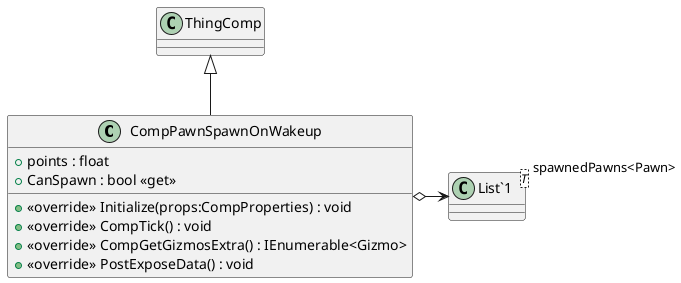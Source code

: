 @startuml
class CompPawnSpawnOnWakeup {
    + points : float
    + CanSpawn : bool <<get>>
    + <<override>> Initialize(props:CompProperties) : void
    + <<override>> CompTick() : void
    + <<override>> CompGetGizmosExtra() : IEnumerable<Gizmo>
    + <<override>> PostExposeData() : void
}
class "List`1"<T> {
}
ThingComp <|-- CompPawnSpawnOnWakeup
CompPawnSpawnOnWakeup o-> "spawnedPawns<Pawn>" "List`1"
@enduml
